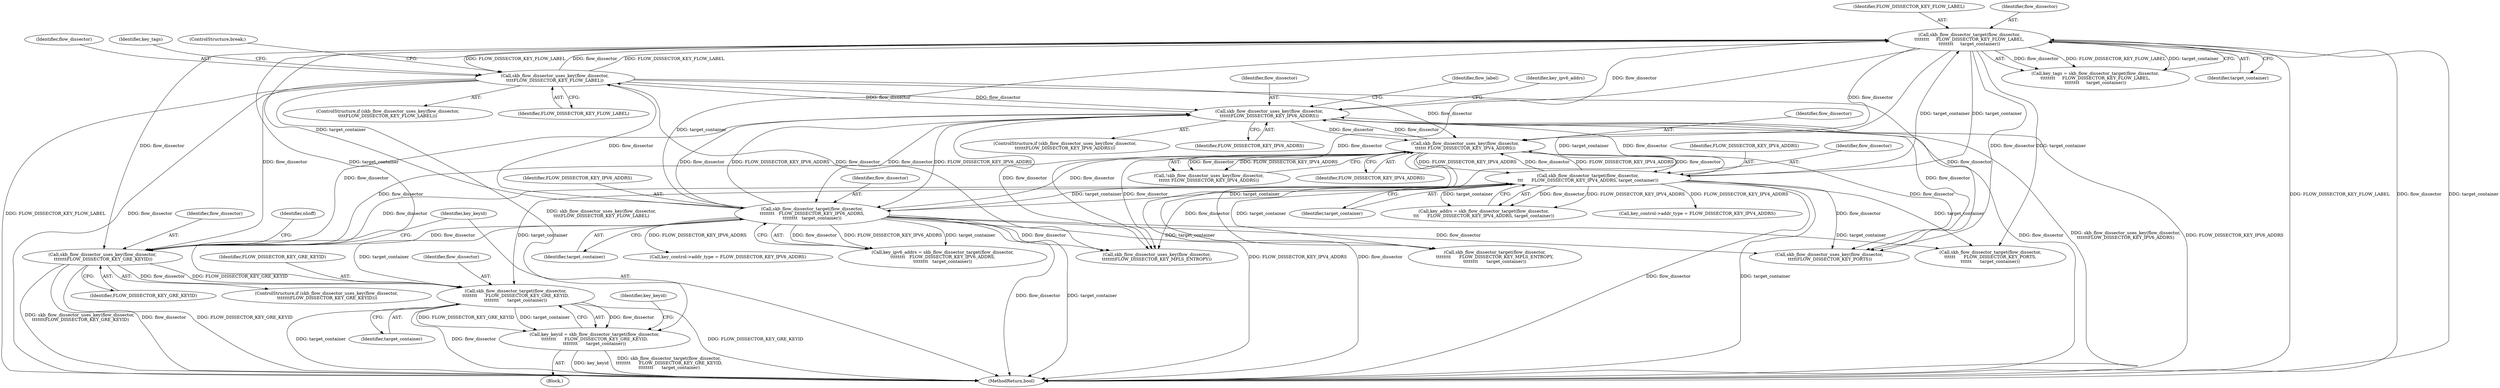 digraph "0_linux_a6e544b0a88b53114bfa5a57e21b7be7a8dfc9d0@pointer" {
"1000652" [label="(Call,skb_flow_dissector_target(flow_dissector,\n\t\t\t\t\t\t\t\t      FLOW_DISSECTOR_KEY_GRE_KEYID,\n\t\t\t\t\t\t\t\t      target_container))"];
"1000646" [label="(Call,skb_flow_dissector_uses_key(flow_dissector,\n \t\t\t\t\t\t\tFLOW_DISSECTOR_KEY_GRE_KEYID))"];
"1000332" [label="(Call,skb_flow_dissector_target(flow_dissector,\n\t\t\t\t\t\t\t\t     FLOW_DISSECTOR_KEY_FLOW_LABEL,\n\t\t\t\t\t\t\t\t     target_container))"];
"1000326" [label="(Call,skb_flow_dissector_uses_key(flow_dissector,\n\t\t\t\tFLOW_DISSECTOR_KEY_FLOW_LABEL))"];
"1000293" [label="(Call,skb_flow_dissector_uses_key(flow_dissector,\n\t\t\t\t\t\tFLOW_DISSECTOR_KEY_IPV6_ADDRS))"];
"1000239" [label="(Call,skb_flow_dissector_target(flow_dissector,\n\t\t\t      FLOW_DISSECTOR_KEY_IPV4_ADDRS, target_container))"];
"1000233" [label="(Call,skb_flow_dissector_uses_key(flow_dissector,\n\t\t\t\t\t\t FLOW_DISSECTOR_KEY_IPV4_ADDRS))"];
"1000300" [label="(Call,skb_flow_dissector_target(flow_dissector,\n\t\t\t\t\t\t\t\t   FLOW_DISSECTOR_KEY_IPV6_ADDRS,\n\t\t\t\t\t\t\t\t   target_container))"];
"1000650" [label="(Call,key_keyid = skb_flow_dissector_target(flow_dissector,\n\t\t\t\t\t\t\t\t      FLOW_DISSECTOR_KEY_GRE_KEYID,\n\t\t\t\t\t\t\t\t      target_container))"];
"1000647" [label="(Identifier,flow_dissector)"];
"1000651" [label="(Identifier,key_keyid)"];
"1000650" [label="(Call,key_keyid = skb_flow_dissector_target(flow_dissector,\n\t\t\t\t\t\t\t\t      FLOW_DISSECTOR_KEY_GRE_KEYID,\n\t\t\t\t\t\t\t\t      target_container))"];
"1000241" [label="(Identifier,FLOW_DISSECTOR_KEY_IPV4_ADDRS)"];
"1000646" [label="(Call,skb_flow_dissector_uses_key(flow_dissector,\n \t\t\t\t\t\t\tFLOW_DISSECTOR_KEY_GRE_KEYID))"];
"1000301" [label="(Identifier,flow_dissector)"];
"1000342" [label="(ControlStructure,break;)"];
"1000330" [label="(Call,key_tags = skb_flow_dissector_target(flow_dissector,\n\t\t\t\t\t\t\t\t     FLOW_DISSECTOR_KEY_FLOW_LABEL,\n\t\t\t\t\t\t\t\t     target_container))"];
"1000663" [label="(Identifier,nhoff)"];
"1000313" [label="(Call,key_control->addr_type = FLOW_DISSECTOR_KEY_IPV6_ADDRS)"];
"1000233" [label="(Call,skb_flow_dissector_uses_key(flow_dissector,\n\t\t\t\t\t\t FLOW_DISSECTOR_KEY_IPV4_ADDRS))"];
"1000294" [label="(Identifier,flow_dissector)"];
"1000790" [label="(Call,skb_flow_dissector_uses_key(flow_dissector,\n \t\t\t\t\tFLOW_DISSECTOR_KEY_PORTS))"];
"1000522" [label="(Call,skb_flow_dissector_target(flow_dissector,\n\t\t\t\t\t\t\t\t      FLOW_DISSECTOR_KEY_MPLS_ENTROPY,\n\t\t\t\t\t\t\t\t      target_container))"];
"1000812" [label="(MethodReturn,bool)"];
"1000516" [label="(Call,skb_flow_dissector_uses_key(flow_dissector,\n\t\t\t\t\t\t\tFLOW_DISSECTOR_KEY_MPLS_ENTROPY))"];
"1000239" [label="(Call,skb_flow_dissector_target(flow_dissector,\n\t\t\t      FLOW_DISSECTOR_KEY_IPV4_ADDRS, target_container))"];
"1000319" [label="(Identifier,flow_label)"];
"1000326" [label="(Call,skb_flow_dissector_uses_key(flow_dissector,\n\t\t\t\tFLOW_DISSECTOR_KEY_FLOW_LABEL))"];
"1000292" [label="(ControlStructure,if (skb_flow_dissector_uses_key(flow_dissector,\n\t\t\t\t\t\tFLOW_DISSECTOR_KEY_IPV6_ADDRS)))"];
"1000232" [label="(Call,!skb_flow_dissector_uses_key(flow_dissector,\n\t\t\t\t\t\t FLOW_DISSECTOR_KEY_IPV4_ADDRS))"];
"1000335" [label="(Identifier,target_container)"];
"1000234" [label="(Identifier,flow_dissector)"];
"1000649" [label="(Block,)"];
"1000299" [label="(Identifier,key_ipv6_addrs)"];
"1000653" [label="(Identifier,flow_dissector)"];
"1000298" [label="(Call,key_ipv6_addrs = skb_flow_dissector_target(flow_dissector,\n\t\t\t\t\t\t\t\t   FLOW_DISSECTOR_KEY_IPV6_ADDRS,\n\t\t\t\t\t\t\t\t   target_container))"];
"1000645" [label="(ControlStructure,if (skb_flow_dissector_uses_key(flow_dissector,\n \t\t\t\t\t\t\tFLOW_DISSECTOR_KEY_GRE_KEYID)))"];
"1000303" [label="(Identifier,target_container)"];
"1000242" [label="(Identifier,target_container)"];
"1000325" [label="(ControlStructure,if (skb_flow_dissector_uses_key(flow_dissector,\n\t\t\t\tFLOW_DISSECTOR_KEY_FLOW_LABEL)))"];
"1000235" [label="(Identifier,FLOW_DISSECTOR_KEY_IPV4_ADDRS)"];
"1000334" [label="(Identifier,FLOW_DISSECTOR_KEY_FLOW_LABEL)"];
"1000658" [label="(Identifier,key_keyid)"];
"1000655" [label="(Identifier,target_container)"];
"1000652" [label="(Call,skb_flow_dissector_target(flow_dissector,\n\t\t\t\t\t\t\t\t      FLOW_DISSECTOR_KEY_GRE_KEYID,\n\t\t\t\t\t\t\t\t      target_container))"];
"1000648" [label="(Identifier,FLOW_DISSECTOR_KEY_GRE_KEYID)"];
"1000237" [label="(Call,key_addrs = skb_flow_dissector_target(flow_dissector,\n\t\t\t      FLOW_DISSECTOR_KEY_IPV4_ADDRS, target_container))"];
"1000654" [label="(Identifier,FLOW_DISSECTOR_KEY_GRE_KEYID)"];
"1000256" [label="(Call,key_control->addr_type = FLOW_DISSECTOR_KEY_IPV4_ADDRS)"];
"1000302" [label="(Identifier,FLOW_DISSECTOR_KEY_IPV6_ADDRS)"];
"1000328" [label="(Identifier,FLOW_DISSECTOR_KEY_FLOW_LABEL)"];
"1000240" [label="(Identifier,flow_dissector)"];
"1000300" [label="(Call,skb_flow_dissector_target(flow_dissector,\n\t\t\t\t\t\t\t\t   FLOW_DISSECTOR_KEY_IPV6_ADDRS,\n\t\t\t\t\t\t\t\t   target_container))"];
"1000796" [label="(Call,skb_flow_dissector_target(flow_dissector,\n\t\t\t\t\t\t      FLOW_DISSECTOR_KEY_PORTS,\n\t\t\t\t\t\t      target_container))"];
"1000293" [label="(Call,skb_flow_dissector_uses_key(flow_dissector,\n\t\t\t\t\t\tFLOW_DISSECTOR_KEY_IPV6_ADDRS))"];
"1000327" [label="(Identifier,flow_dissector)"];
"1000331" [label="(Identifier,key_tags)"];
"1000295" [label="(Identifier,FLOW_DISSECTOR_KEY_IPV6_ADDRS)"];
"1000332" [label="(Call,skb_flow_dissector_target(flow_dissector,\n\t\t\t\t\t\t\t\t     FLOW_DISSECTOR_KEY_FLOW_LABEL,\n\t\t\t\t\t\t\t\t     target_container))"];
"1000333" [label="(Identifier,flow_dissector)"];
"1000652" -> "1000650"  [label="AST: "];
"1000652" -> "1000655"  [label="CFG: "];
"1000653" -> "1000652"  [label="AST: "];
"1000654" -> "1000652"  [label="AST: "];
"1000655" -> "1000652"  [label="AST: "];
"1000650" -> "1000652"  [label="CFG: "];
"1000652" -> "1000812"  [label="DDG: target_container"];
"1000652" -> "1000812"  [label="DDG: flow_dissector"];
"1000652" -> "1000812"  [label="DDG: FLOW_DISSECTOR_KEY_GRE_KEYID"];
"1000652" -> "1000650"  [label="DDG: flow_dissector"];
"1000652" -> "1000650"  [label="DDG: FLOW_DISSECTOR_KEY_GRE_KEYID"];
"1000652" -> "1000650"  [label="DDG: target_container"];
"1000646" -> "1000652"  [label="DDG: flow_dissector"];
"1000646" -> "1000652"  [label="DDG: FLOW_DISSECTOR_KEY_GRE_KEYID"];
"1000300" -> "1000652"  [label="DDG: target_container"];
"1000239" -> "1000652"  [label="DDG: target_container"];
"1000332" -> "1000652"  [label="DDG: target_container"];
"1000646" -> "1000645"  [label="AST: "];
"1000646" -> "1000648"  [label="CFG: "];
"1000647" -> "1000646"  [label="AST: "];
"1000648" -> "1000646"  [label="AST: "];
"1000651" -> "1000646"  [label="CFG: "];
"1000663" -> "1000646"  [label="CFG: "];
"1000646" -> "1000812"  [label="DDG: skb_flow_dissector_uses_key(flow_dissector,\n \t\t\t\t\t\t\tFLOW_DISSECTOR_KEY_GRE_KEYID)"];
"1000646" -> "1000812"  [label="DDG: flow_dissector"];
"1000646" -> "1000812"  [label="DDG: FLOW_DISSECTOR_KEY_GRE_KEYID"];
"1000332" -> "1000646"  [label="DDG: flow_dissector"];
"1000293" -> "1000646"  [label="DDG: flow_dissector"];
"1000239" -> "1000646"  [label="DDG: flow_dissector"];
"1000300" -> "1000646"  [label="DDG: flow_dissector"];
"1000233" -> "1000646"  [label="DDG: flow_dissector"];
"1000326" -> "1000646"  [label="DDG: flow_dissector"];
"1000332" -> "1000330"  [label="AST: "];
"1000332" -> "1000335"  [label="CFG: "];
"1000333" -> "1000332"  [label="AST: "];
"1000334" -> "1000332"  [label="AST: "];
"1000335" -> "1000332"  [label="AST: "];
"1000330" -> "1000332"  [label="CFG: "];
"1000332" -> "1000812"  [label="DDG: FLOW_DISSECTOR_KEY_FLOW_LABEL"];
"1000332" -> "1000812"  [label="DDG: flow_dissector"];
"1000332" -> "1000812"  [label="DDG: target_container"];
"1000332" -> "1000233"  [label="DDG: flow_dissector"];
"1000332" -> "1000239"  [label="DDG: target_container"];
"1000332" -> "1000293"  [label="DDG: flow_dissector"];
"1000332" -> "1000300"  [label="DDG: target_container"];
"1000332" -> "1000326"  [label="DDG: FLOW_DISSECTOR_KEY_FLOW_LABEL"];
"1000332" -> "1000330"  [label="DDG: flow_dissector"];
"1000332" -> "1000330"  [label="DDG: FLOW_DISSECTOR_KEY_FLOW_LABEL"];
"1000332" -> "1000330"  [label="DDG: target_container"];
"1000326" -> "1000332"  [label="DDG: flow_dissector"];
"1000326" -> "1000332"  [label="DDG: FLOW_DISSECTOR_KEY_FLOW_LABEL"];
"1000300" -> "1000332"  [label="DDG: target_container"];
"1000239" -> "1000332"  [label="DDG: target_container"];
"1000332" -> "1000516"  [label="DDG: flow_dissector"];
"1000332" -> "1000522"  [label="DDG: target_container"];
"1000332" -> "1000790"  [label="DDG: flow_dissector"];
"1000332" -> "1000796"  [label="DDG: target_container"];
"1000326" -> "1000325"  [label="AST: "];
"1000326" -> "1000328"  [label="CFG: "];
"1000327" -> "1000326"  [label="AST: "];
"1000328" -> "1000326"  [label="AST: "];
"1000331" -> "1000326"  [label="CFG: "];
"1000342" -> "1000326"  [label="CFG: "];
"1000326" -> "1000812"  [label="DDG: skb_flow_dissector_uses_key(flow_dissector,\n\t\t\t\tFLOW_DISSECTOR_KEY_FLOW_LABEL)"];
"1000326" -> "1000812"  [label="DDG: FLOW_DISSECTOR_KEY_FLOW_LABEL"];
"1000326" -> "1000812"  [label="DDG: flow_dissector"];
"1000326" -> "1000233"  [label="DDG: flow_dissector"];
"1000326" -> "1000293"  [label="DDG: flow_dissector"];
"1000293" -> "1000326"  [label="DDG: flow_dissector"];
"1000300" -> "1000326"  [label="DDG: flow_dissector"];
"1000326" -> "1000516"  [label="DDG: flow_dissector"];
"1000326" -> "1000790"  [label="DDG: flow_dissector"];
"1000293" -> "1000292"  [label="AST: "];
"1000293" -> "1000295"  [label="CFG: "];
"1000294" -> "1000293"  [label="AST: "];
"1000295" -> "1000293"  [label="AST: "];
"1000299" -> "1000293"  [label="CFG: "];
"1000319" -> "1000293"  [label="CFG: "];
"1000293" -> "1000812"  [label="DDG: flow_dissector"];
"1000293" -> "1000812"  [label="DDG: skb_flow_dissector_uses_key(flow_dissector,\n\t\t\t\t\t\tFLOW_DISSECTOR_KEY_IPV6_ADDRS)"];
"1000293" -> "1000812"  [label="DDG: FLOW_DISSECTOR_KEY_IPV6_ADDRS"];
"1000293" -> "1000233"  [label="DDG: flow_dissector"];
"1000239" -> "1000293"  [label="DDG: flow_dissector"];
"1000300" -> "1000293"  [label="DDG: flow_dissector"];
"1000300" -> "1000293"  [label="DDG: FLOW_DISSECTOR_KEY_IPV6_ADDRS"];
"1000233" -> "1000293"  [label="DDG: flow_dissector"];
"1000293" -> "1000300"  [label="DDG: flow_dissector"];
"1000293" -> "1000300"  [label="DDG: FLOW_DISSECTOR_KEY_IPV6_ADDRS"];
"1000293" -> "1000516"  [label="DDG: flow_dissector"];
"1000293" -> "1000790"  [label="DDG: flow_dissector"];
"1000239" -> "1000237"  [label="AST: "];
"1000239" -> "1000242"  [label="CFG: "];
"1000240" -> "1000239"  [label="AST: "];
"1000241" -> "1000239"  [label="AST: "];
"1000242" -> "1000239"  [label="AST: "];
"1000237" -> "1000239"  [label="CFG: "];
"1000239" -> "1000812"  [label="DDG: flow_dissector"];
"1000239" -> "1000812"  [label="DDG: target_container"];
"1000239" -> "1000233"  [label="DDG: flow_dissector"];
"1000239" -> "1000233"  [label="DDG: FLOW_DISSECTOR_KEY_IPV4_ADDRS"];
"1000239" -> "1000237"  [label="DDG: flow_dissector"];
"1000239" -> "1000237"  [label="DDG: FLOW_DISSECTOR_KEY_IPV4_ADDRS"];
"1000239" -> "1000237"  [label="DDG: target_container"];
"1000233" -> "1000239"  [label="DDG: flow_dissector"];
"1000233" -> "1000239"  [label="DDG: FLOW_DISSECTOR_KEY_IPV4_ADDRS"];
"1000300" -> "1000239"  [label="DDG: target_container"];
"1000239" -> "1000256"  [label="DDG: FLOW_DISSECTOR_KEY_IPV4_ADDRS"];
"1000239" -> "1000300"  [label="DDG: target_container"];
"1000239" -> "1000516"  [label="DDG: flow_dissector"];
"1000239" -> "1000522"  [label="DDG: target_container"];
"1000239" -> "1000790"  [label="DDG: flow_dissector"];
"1000239" -> "1000796"  [label="DDG: target_container"];
"1000233" -> "1000232"  [label="AST: "];
"1000233" -> "1000235"  [label="CFG: "];
"1000234" -> "1000233"  [label="AST: "];
"1000235" -> "1000233"  [label="AST: "];
"1000232" -> "1000233"  [label="CFG: "];
"1000233" -> "1000812"  [label="DDG: FLOW_DISSECTOR_KEY_IPV4_ADDRS"];
"1000233" -> "1000812"  [label="DDG: flow_dissector"];
"1000233" -> "1000232"  [label="DDG: flow_dissector"];
"1000233" -> "1000232"  [label="DDG: FLOW_DISSECTOR_KEY_IPV4_ADDRS"];
"1000300" -> "1000233"  [label="DDG: flow_dissector"];
"1000233" -> "1000516"  [label="DDG: flow_dissector"];
"1000233" -> "1000790"  [label="DDG: flow_dissector"];
"1000300" -> "1000298"  [label="AST: "];
"1000300" -> "1000303"  [label="CFG: "];
"1000301" -> "1000300"  [label="AST: "];
"1000302" -> "1000300"  [label="AST: "];
"1000303" -> "1000300"  [label="AST: "];
"1000298" -> "1000300"  [label="CFG: "];
"1000300" -> "1000812"  [label="DDG: target_container"];
"1000300" -> "1000812"  [label="DDG: flow_dissector"];
"1000300" -> "1000298"  [label="DDG: flow_dissector"];
"1000300" -> "1000298"  [label="DDG: FLOW_DISSECTOR_KEY_IPV6_ADDRS"];
"1000300" -> "1000298"  [label="DDG: target_container"];
"1000300" -> "1000313"  [label="DDG: FLOW_DISSECTOR_KEY_IPV6_ADDRS"];
"1000300" -> "1000516"  [label="DDG: flow_dissector"];
"1000300" -> "1000522"  [label="DDG: target_container"];
"1000300" -> "1000790"  [label="DDG: flow_dissector"];
"1000300" -> "1000796"  [label="DDG: target_container"];
"1000650" -> "1000649"  [label="AST: "];
"1000651" -> "1000650"  [label="AST: "];
"1000658" -> "1000650"  [label="CFG: "];
"1000650" -> "1000812"  [label="DDG: key_keyid"];
"1000650" -> "1000812"  [label="DDG: skb_flow_dissector_target(flow_dissector,\n\t\t\t\t\t\t\t\t      FLOW_DISSECTOR_KEY_GRE_KEYID,\n\t\t\t\t\t\t\t\t      target_container)"];
}
